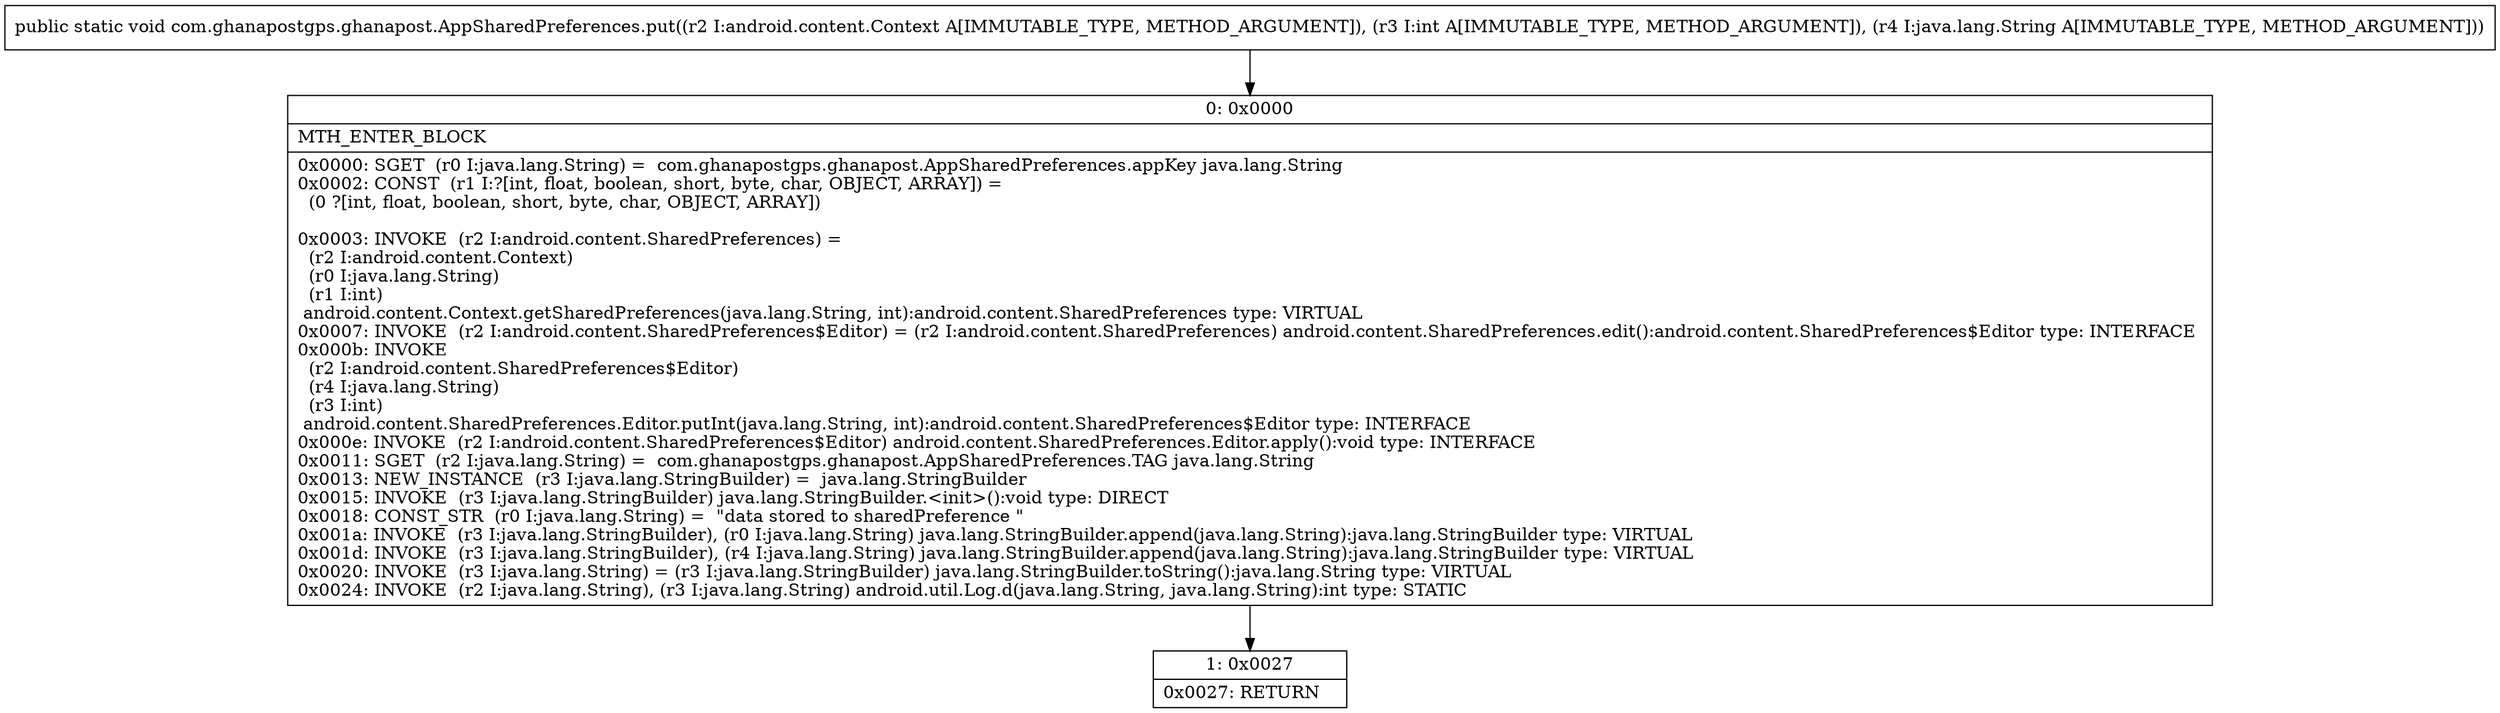 digraph "CFG forcom.ghanapostgps.ghanapost.AppSharedPreferences.put(Landroid\/content\/Context;ILjava\/lang\/String;)V" {
Node_0 [shape=record,label="{0\:\ 0x0000|MTH_ENTER_BLOCK\l|0x0000: SGET  (r0 I:java.lang.String) =  com.ghanapostgps.ghanapost.AppSharedPreferences.appKey java.lang.String \l0x0002: CONST  (r1 I:?[int, float, boolean, short, byte, char, OBJECT, ARRAY]) = \l  (0 ?[int, float, boolean, short, byte, char, OBJECT, ARRAY])\l \l0x0003: INVOKE  (r2 I:android.content.SharedPreferences) = \l  (r2 I:android.content.Context)\l  (r0 I:java.lang.String)\l  (r1 I:int)\l android.content.Context.getSharedPreferences(java.lang.String, int):android.content.SharedPreferences type: VIRTUAL \l0x0007: INVOKE  (r2 I:android.content.SharedPreferences$Editor) = (r2 I:android.content.SharedPreferences) android.content.SharedPreferences.edit():android.content.SharedPreferences$Editor type: INTERFACE \l0x000b: INVOKE  \l  (r2 I:android.content.SharedPreferences$Editor)\l  (r4 I:java.lang.String)\l  (r3 I:int)\l android.content.SharedPreferences.Editor.putInt(java.lang.String, int):android.content.SharedPreferences$Editor type: INTERFACE \l0x000e: INVOKE  (r2 I:android.content.SharedPreferences$Editor) android.content.SharedPreferences.Editor.apply():void type: INTERFACE \l0x0011: SGET  (r2 I:java.lang.String) =  com.ghanapostgps.ghanapost.AppSharedPreferences.TAG java.lang.String \l0x0013: NEW_INSTANCE  (r3 I:java.lang.StringBuilder) =  java.lang.StringBuilder \l0x0015: INVOKE  (r3 I:java.lang.StringBuilder) java.lang.StringBuilder.\<init\>():void type: DIRECT \l0x0018: CONST_STR  (r0 I:java.lang.String) =  \"data stored to sharedPreference \" \l0x001a: INVOKE  (r3 I:java.lang.StringBuilder), (r0 I:java.lang.String) java.lang.StringBuilder.append(java.lang.String):java.lang.StringBuilder type: VIRTUAL \l0x001d: INVOKE  (r3 I:java.lang.StringBuilder), (r4 I:java.lang.String) java.lang.StringBuilder.append(java.lang.String):java.lang.StringBuilder type: VIRTUAL \l0x0020: INVOKE  (r3 I:java.lang.String) = (r3 I:java.lang.StringBuilder) java.lang.StringBuilder.toString():java.lang.String type: VIRTUAL \l0x0024: INVOKE  (r2 I:java.lang.String), (r3 I:java.lang.String) android.util.Log.d(java.lang.String, java.lang.String):int type: STATIC \l}"];
Node_1 [shape=record,label="{1\:\ 0x0027|0x0027: RETURN   \l}"];
MethodNode[shape=record,label="{public static void com.ghanapostgps.ghanapost.AppSharedPreferences.put((r2 I:android.content.Context A[IMMUTABLE_TYPE, METHOD_ARGUMENT]), (r3 I:int A[IMMUTABLE_TYPE, METHOD_ARGUMENT]), (r4 I:java.lang.String A[IMMUTABLE_TYPE, METHOD_ARGUMENT])) }"];
MethodNode -> Node_0;
Node_0 -> Node_1;
}

